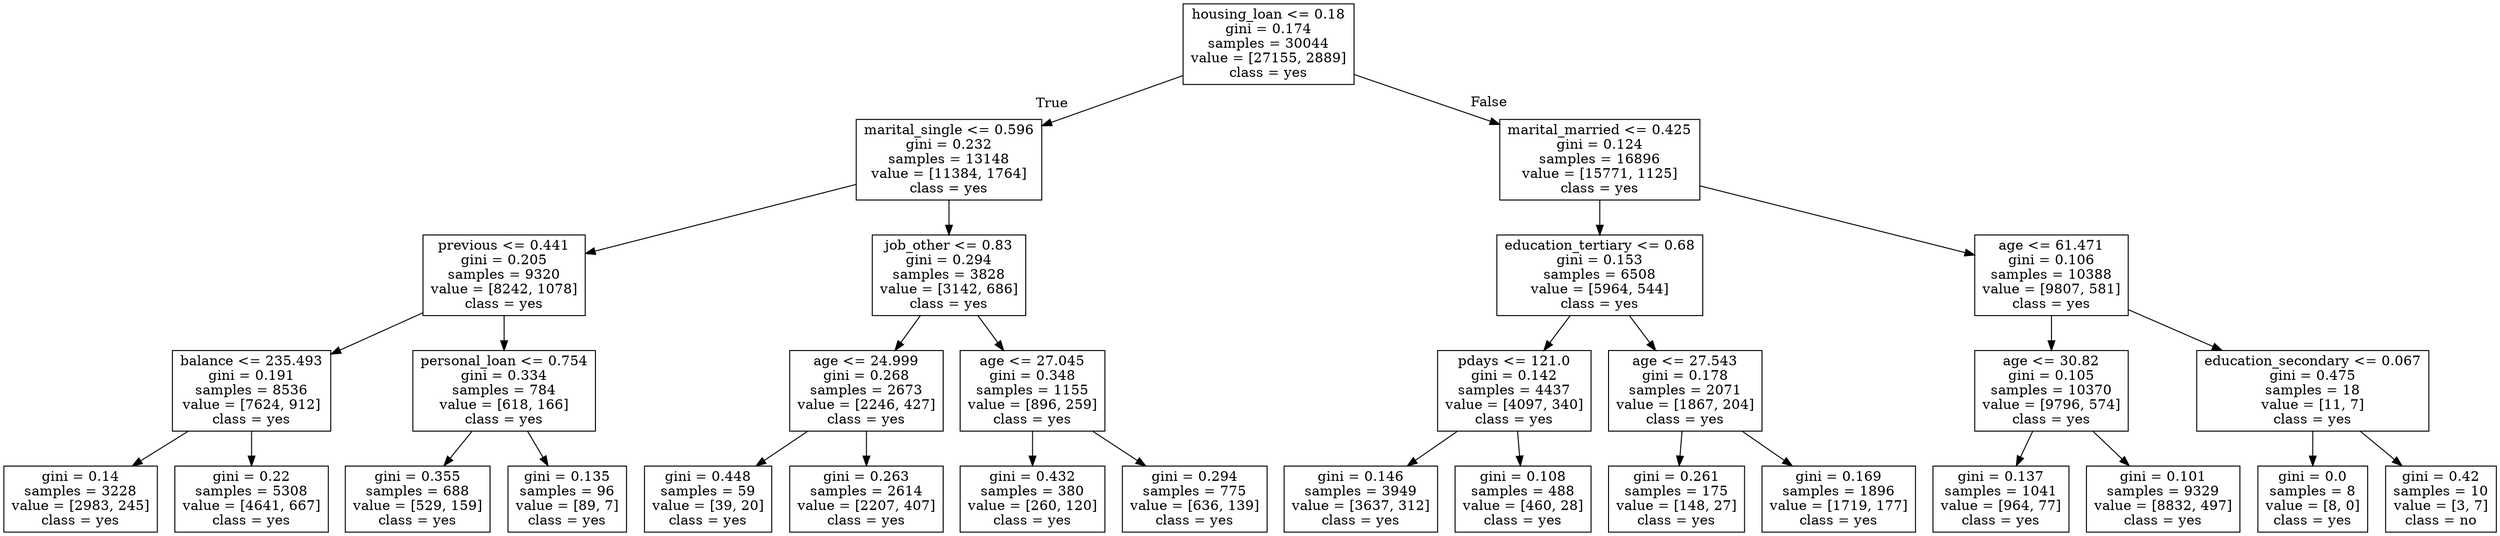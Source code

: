digraph Tree {
node [shape=box] ;
0 [label="housing_loan <= 0.18\ngini = 0.174\nsamples = 30044\nvalue = [27155, 2889]\nclass = yes"] ;
1 [label="marital_single <= 0.596\ngini = 0.232\nsamples = 13148\nvalue = [11384, 1764]\nclass = yes"] ;
0 -> 1 [labeldistance=2.5, labelangle=45, headlabel="True"] ;
2 [label="previous <= 0.441\ngini = 0.205\nsamples = 9320\nvalue = [8242, 1078]\nclass = yes"] ;
1 -> 2 ;
3 [label="balance <= 235.493\ngini = 0.191\nsamples = 8536\nvalue = [7624, 912]\nclass = yes"] ;
2 -> 3 ;
4 [label="gini = 0.14\nsamples = 3228\nvalue = [2983, 245]\nclass = yes"] ;
3 -> 4 ;
5 [label="gini = 0.22\nsamples = 5308\nvalue = [4641, 667]\nclass = yes"] ;
3 -> 5 ;
6 [label="personal_loan <= 0.754\ngini = 0.334\nsamples = 784\nvalue = [618, 166]\nclass = yes"] ;
2 -> 6 ;
7 [label="gini = 0.355\nsamples = 688\nvalue = [529, 159]\nclass = yes"] ;
6 -> 7 ;
8 [label="gini = 0.135\nsamples = 96\nvalue = [89, 7]\nclass = yes"] ;
6 -> 8 ;
9 [label="job_other <= 0.83\ngini = 0.294\nsamples = 3828\nvalue = [3142, 686]\nclass = yes"] ;
1 -> 9 ;
10 [label="age <= 24.999\ngini = 0.268\nsamples = 2673\nvalue = [2246, 427]\nclass = yes"] ;
9 -> 10 ;
11 [label="gini = 0.448\nsamples = 59\nvalue = [39, 20]\nclass = yes"] ;
10 -> 11 ;
12 [label="gini = 0.263\nsamples = 2614\nvalue = [2207, 407]\nclass = yes"] ;
10 -> 12 ;
13 [label="age <= 27.045\ngini = 0.348\nsamples = 1155\nvalue = [896, 259]\nclass = yes"] ;
9 -> 13 ;
14 [label="gini = 0.432\nsamples = 380\nvalue = [260, 120]\nclass = yes"] ;
13 -> 14 ;
15 [label="gini = 0.294\nsamples = 775\nvalue = [636, 139]\nclass = yes"] ;
13 -> 15 ;
16 [label="marital_married <= 0.425\ngini = 0.124\nsamples = 16896\nvalue = [15771, 1125]\nclass = yes"] ;
0 -> 16 [labeldistance=2.5, labelangle=-45, headlabel="False"] ;
17 [label="education_tertiary <= 0.68\ngini = 0.153\nsamples = 6508\nvalue = [5964, 544]\nclass = yes"] ;
16 -> 17 ;
18 [label="pdays <= 121.0\ngini = 0.142\nsamples = 4437\nvalue = [4097, 340]\nclass = yes"] ;
17 -> 18 ;
19 [label="gini = 0.146\nsamples = 3949\nvalue = [3637, 312]\nclass = yes"] ;
18 -> 19 ;
20 [label="gini = 0.108\nsamples = 488\nvalue = [460, 28]\nclass = yes"] ;
18 -> 20 ;
21 [label="age <= 27.543\ngini = 0.178\nsamples = 2071\nvalue = [1867, 204]\nclass = yes"] ;
17 -> 21 ;
22 [label="gini = 0.261\nsamples = 175\nvalue = [148, 27]\nclass = yes"] ;
21 -> 22 ;
23 [label="gini = 0.169\nsamples = 1896\nvalue = [1719, 177]\nclass = yes"] ;
21 -> 23 ;
24 [label="age <= 61.471\ngini = 0.106\nsamples = 10388\nvalue = [9807, 581]\nclass = yes"] ;
16 -> 24 ;
25 [label="age <= 30.82\ngini = 0.105\nsamples = 10370\nvalue = [9796, 574]\nclass = yes"] ;
24 -> 25 ;
26 [label="gini = 0.137\nsamples = 1041\nvalue = [964, 77]\nclass = yes"] ;
25 -> 26 ;
27 [label="gini = 0.101\nsamples = 9329\nvalue = [8832, 497]\nclass = yes"] ;
25 -> 27 ;
28 [label="education_secondary <= 0.067\ngini = 0.475\nsamples = 18\nvalue = [11, 7]\nclass = yes"] ;
24 -> 28 ;
29 [label="gini = 0.0\nsamples = 8\nvalue = [8, 0]\nclass = yes"] ;
28 -> 29 ;
30 [label="gini = 0.42\nsamples = 10\nvalue = [3, 7]\nclass = no"] ;
28 -> 30 ;
}
